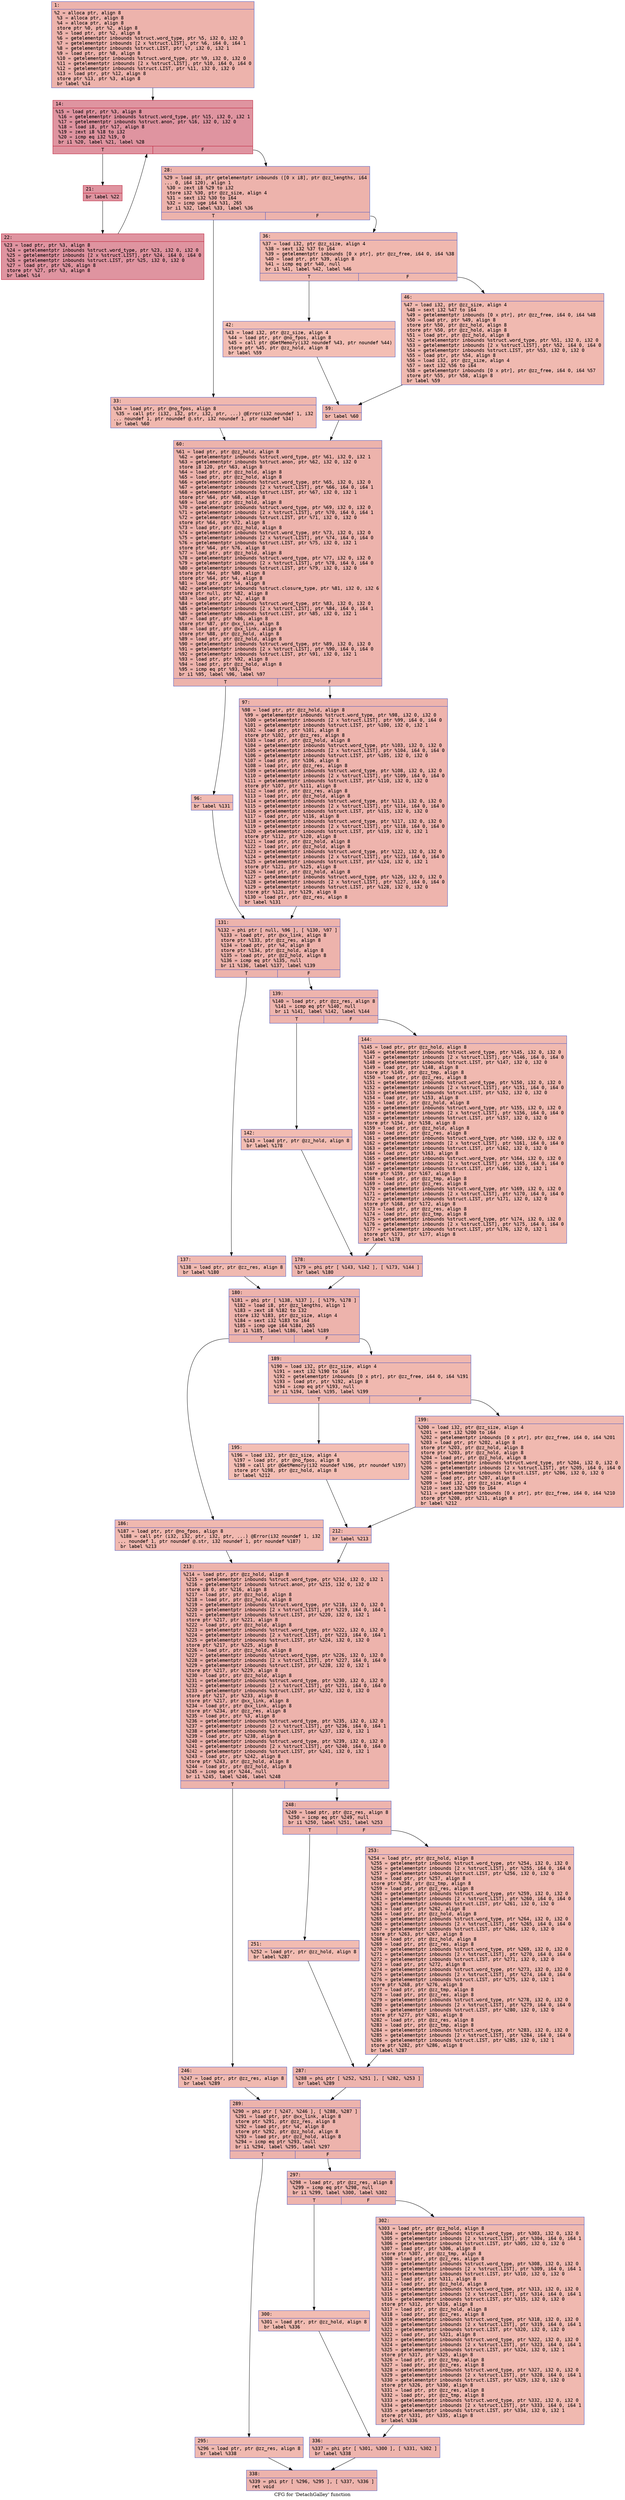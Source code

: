 digraph "CFG for 'DetachGalley' function" {
	label="CFG for 'DetachGalley' function";

	Node0x600003a6e170 [shape=record,color="#3d50c3ff", style=filled, fillcolor="#d6524470" fontname="Courier",label="{1:\l|  %2 = alloca ptr, align 8\l  %3 = alloca ptr, align 8\l  %4 = alloca ptr, align 8\l  store ptr %0, ptr %2, align 8\l  %5 = load ptr, ptr %2, align 8\l  %6 = getelementptr inbounds %struct.word_type, ptr %5, i32 0, i32 0\l  %7 = getelementptr inbounds [2 x %struct.LIST], ptr %6, i64 0, i64 1\l  %8 = getelementptr inbounds %struct.LIST, ptr %7, i32 0, i32 1\l  %9 = load ptr, ptr %8, align 8\l  %10 = getelementptr inbounds %struct.word_type, ptr %9, i32 0, i32 0\l  %11 = getelementptr inbounds [2 x %struct.LIST], ptr %10, i64 0, i64 0\l  %12 = getelementptr inbounds %struct.LIST, ptr %11, i32 0, i32 0\l  %13 = load ptr, ptr %12, align 8\l  store ptr %13, ptr %3, align 8\l  br label %14\l}"];
	Node0x600003a6e170 -> Node0x600003a6e1c0[tooltip="1 -> 14\nProbability 100.00%" ];
	Node0x600003a6e1c0 [shape=record,color="#b70d28ff", style=filled, fillcolor="#b70d2870" fontname="Courier",label="{14:\l|  %15 = load ptr, ptr %3, align 8\l  %16 = getelementptr inbounds %struct.word_type, ptr %15, i32 0, i32 1\l  %17 = getelementptr inbounds %struct.anon, ptr %16, i32 0, i32 0\l  %18 = load i8, ptr %17, align 8\l  %19 = zext i8 %18 to i32\l  %20 = icmp eq i32 %19, 0\l  br i1 %20, label %21, label %28\l|{<s0>T|<s1>F}}"];
	Node0x600003a6e1c0:s0 -> Node0x600003a6e210[tooltip="14 -> 21\nProbability 96.88%" ];
	Node0x600003a6e1c0:s1 -> Node0x600003a6e2b0[tooltip="14 -> 28\nProbability 3.12%" ];
	Node0x600003a6e210 [shape=record,color="#b70d28ff", style=filled, fillcolor="#b70d2870" fontname="Courier",label="{21:\l|  br label %22\l}"];
	Node0x600003a6e210 -> Node0x600003a6e260[tooltip="21 -> 22\nProbability 100.00%" ];
	Node0x600003a6e260 [shape=record,color="#b70d28ff", style=filled, fillcolor="#b70d2870" fontname="Courier",label="{22:\l|  %23 = load ptr, ptr %3, align 8\l  %24 = getelementptr inbounds %struct.word_type, ptr %23, i32 0, i32 0\l  %25 = getelementptr inbounds [2 x %struct.LIST], ptr %24, i64 0, i64 0\l  %26 = getelementptr inbounds %struct.LIST, ptr %25, i32 0, i32 0\l  %27 = load ptr, ptr %26, align 8\l  store ptr %27, ptr %3, align 8\l  br label %14\l}"];
	Node0x600003a6e260 -> Node0x600003a6e1c0[tooltip="22 -> 14\nProbability 100.00%" ];
	Node0x600003a6e2b0 [shape=record,color="#3d50c3ff", style=filled, fillcolor="#d6524470" fontname="Courier",label="{28:\l|  %29 = load i8, ptr getelementptr inbounds ([0 x i8], ptr @zz_lengths, i64\l... 0, i64 120), align 1\l  %30 = zext i8 %29 to i32\l  store i32 %30, ptr @zz_size, align 4\l  %31 = sext i32 %30 to i64\l  %32 = icmp uge i64 %31, 265\l  br i1 %32, label %33, label %36\l|{<s0>T|<s1>F}}"];
	Node0x600003a6e2b0:s0 -> Node0x600003a6e300[tooltip="28 -> 33\nProbability 50.00%" ];
	Node0x600003a6e2b0:s1 -> Node0x600003a6e350[tooltip="28 -> 36\nProbability 50.00%" ];
	Node0x600003a6e300 [shape=record,color="#3d50c3ff", style=filled, fillcolor="#dc5d4a70" fontname="Courier",label="{33:\l|  %34 = load ptr, ptr @no_fpos, align 8\l  %35 = call ptr (i32, i32, ptr, i32, ptr, ...) @Error(i32 noundef 1, i32\l... noundef 1, ptr noundef @.str, i32 noundef 1, ptr noundef %34)\l  br label %60\l}"];
	Node0x600003a6e300 -> Node0x600003a6e490[tooltip="33 -> 60\nProbability 100.00%" ];
	Node0x600003a6e350 [shape=record,color="#3d50c3ff", style=filled, fillcolor="#dc5d4a70" fontname="Courier",label="{36:\l|  %37 = load i32, ptr @zz_size, align 4\l  %38 = sext i32 %37 to i64\l  %39 = getelementptr inbounds [0 x ptr], ptr @zz_free, i64 0, i64 %38\l  %40 = load ptr, ptr %39, align 8\l  %41 = icmp eq ptr %40, null\l  br i1 %41, label %42, label %46\l|{<s0>T|<s1>F}}"];
	Node0x600003a6e350:s0 -> Node0x600003a6e3a0[tooltip="36 -> 42\nProbability 37.50%" ];
	Node0x600003a6e350:s1 -> Node0x600003a6e3f0[tooltip="36 -> 46\nProbability 62.50%" ];
	Node0x600003a6e3a0 [shape=record,color="#3d50c3ff", style=filled, fillcolor="#e36c5570" fontname="Courier",label="{42:\l|  %43 = load i32, ptr @zz_size, align 4\l  %44 = load ptr, ptr @no_fpos, align 8\l  %45 = call ptr @GetMemory(i32 noundef %43, ptr noundef %44)\l  store ptr %45, ptr @zz_hold, align 8\l  br label %59\l}"];
	Node0x600003a6e3a0 -> Node0x600003a6e440[tooltip="42 -> 59\nProbability 100.00%" ];
	Node0x600003a6e3f0 [shape=record,color="#3d50c3ff", style=filled, fillcolor="#de614d70" fontname="Courier",label="{46:\l|  %47 = load i32, ptr @zz_size, align 4\l  %48 = sext i32 %47 to i64\l  %49 = getelementptr inbounds [0 x ptr], ptr @zz_free, i64 0, i64 %48\l  %50 = load ptr, ptr %49, align 8\l  store ptr %50, ptr @zz_hold, align 8\l  store ptr %50, ptr @zz_hold, align 8\l  %51 = load ptr, ptr @zz_hold, align 8\l  %52 = getelementptr inbounds %struct.word_type, ptr %51, i32 0, i32 0\l  %53 = getelementptr inbounds [2 x %struct.LIST], ptr %52, i64 0, i64 0\l  %54 = getelementptr inbounds %struct.LIST, ptr %53, i32 0, i32 0\l  %55 = load ptr, ptr %54, align 8\l  %56 = load i32, ptr @zz_size, align 4\l  %57 = sext i32 %56 to i64\l  %58 = getelementptr inbounds [0 x ptr], ptr @zz_free, i64 0, i64 %57\l  store ptr %55, ptr %58, align 8\l  br label %59\l}"];
	Node0x600003a6e3f0 -> Node0x600003a6e440[tooltip="46 -> 59\nProbability 100.00%" ];
	Node0x600003a6e440 [shape=record,color="#3d50c3ff", style=filled, fillcolor="#dc5d4a70" fontname="Courier",label="{59:\l|  br label %60\l}"];
	Node0x600003a6e440 -> Node0x600003a6e490[tooltip="59 -> 60\nProbability 100.00%" ];
	Node0x600003a6e490 [shape=record,color="#3d50c3ff", style=filled, fillcolor="#d6524470" fontname="Courier",label="{60:\l|  %61 = load ptr, ptr @zz_hold, align 8\l  %62 = getelementptr inbounds %struct.word_type, ptr %61, i32 0, i32 1\l  %63 = getelementptr inbounds %struct.anon, ptr %62, i32 0, i32 0\l  store i8 120, ptr %63, align 8\l  %64 = load ptr, ptr @zz_hold, align 8\l  %65 = load ptr, ptr @zz_hold, align 8\l  %66 = getelementptr inbounds %struct.word_type, ptr %65, i32 0, i32 0\l  %67 = getelementptr inbounds [2 x %struct.LIST], ptr %66, i64 0, i64 1\l  %68 = getelementptr inbounds %struct.LIST, ptr %67, i32 0, i32 1\l  store ptr %64, ptr %68, align 8\l  %69 = load ptr, ptr @zz_hold, align 8\l  %70 = getelementptr inbounds %struct.word_type, ptr %69, i32 0, i32 0\l  %71 = getelementptr inbounds [2 x %struct.LIST], ptr %70, i64 0, i64 1\l  %72 = getelementptr inbounds %struct.LIST, ptr %71, i32 0, i32 0\l  store ptr %64, ptr %72, align 8\l  %73 = load ptr, ptr @zz_hold, align 8\l  %74 = getelementptr inbounds %struct.word_type, ptr %73, i32 0, i32 0\l  %75 = getelementptr inbounds [2 x %struct.LIST], ptr %74, i64 0, i64 0\l  %76 = getelementptr inbounds %struct.LIST, ptr %75, i32 0, i32 1\l  store ptr %64, ptr %76, align 8\l  %77 = load ptr, ptr @zz_hold, align 8\l  %78 = getelementptr inbounds %struct.word_type, ptr %77, i32 0, i32 0\l  %79 = getelementptr inbounds [2 x %struct.LIST], ptr %78, i64 0, i64 0\l  %80 = getelementptr inbounds %struct.LIST, ptr %79, i32 0, i32 0\l  store ptr %64, ptr %80, align 8\l  store ptr %64, ptr %4, align 8\l  %81 = load ptr, ptr %4, align 8\l  %82 = getelementptr inbounds %struct.closure_type, ptr %81, i32 0, i32 6\l  store ptr null, ptr %82, align 8\l  %83 = load ptr, ptr %2, align 8\l  %84 = getelementptr inbounds %struct.word_type, ptr %83, i32 0, i32 0\l  %85 = getelementptr inbounds [2 x %struct.LIST], ptr %84, i64 0, i64 1\l  %86 = getelementptr inbounds %struct.LIST, ptr %85, i32 0, i32 1\l  %87 = load ptr, ptr %86, align 8\l  store ptr %87, ptr @xx_link, align 8\l  %88 = load ptr, ptr @xx_link, align 8\l  store ptr %88, ptr @zz_hold, align 8\l  %89 = load ptr, ptr @zz_hold, align 8\l  %90 = getelementptr inbounds %struct.word_type, ptr %89, i32 0, i32 0\l  %91 = getelementptr inbounds [2 x %struct.LIST], ptr %90, i64 0, i64 0\l  %92 = getelementptr inbounds %struct.LIST, ptr %91, i32 0, i32 1\l  %93 = load ptr, ptr %92, align 8\l  %94 = load ptr, ptr @zz_hold, align 8\l  %95 = icmp eq ptr %93, %94\l  br i1 %95, label %96, label %97\l|{<s0>T|<s1>F}}"];
	Node0x600003a6e490:s0 -> Node0x600003a6e4e0[tooltip="60 -> 96\nProbability 37.50%" ];
	Node0x600003a6e490:s1 -> Node0x600003a6e530[tooltip="60 -> 97\nProbability 62.50%" ];
	Node0x600003a6e4e0 [shape=record,color="#3d50c3ff", style=filled, fillcolor="#de614d70" fontname="Courier",label="{96:\l|  br label %131\l}"];
	Node0x600003a6e4e0 -> Node0x600003a6e580[tooltip="96 -> 131\nProbability 100.00%" ];
	Node0x600003a6e530 [shape=record,color="#3d50c3ff", style=filled, fillcolor="#d8564670" fontname="Courier",label="{97:\l|  %98 = load ptr, ptr @zz_hold, align 8\l  %99 = getelementptr inbounds %struct.word_type, ptr %98, i32 0, i32 0\l  %100 = getelementptr inbounds [2 x %struct.LIST], ptr %99, i64 0, i64 0\l  %101 = getelementptr inbounds %struct.LIST, ptr %100, i32 0, i32 1\l  %102 = load ptr, ptr %101, align 8\l  store ptr %102, ptr @zz_res, align 8\l  %103 = load ptr, ptr @zz_hold, align 8\l  %104 = getelementptr inbounds %struct.word_type, ptr %103, i32 0, i32 0\l  %105 = getelementptr inbounds [2 x %struct.LIST], ptr %104, i64 0, i64 0\l  %106 = getelementptr inbounds %struct.LIST, ptr %105, i32 0, i32 0\l  %107 = load ptr, ptr %106, align 8\l  %108 = load ptr, ptr @zz_res, align 8\l  %109 = getelementptr inbounds %struct.word_type, ptr %108, i32 0, i32 0\l  %110 = getelementptr inbounds [2 x %struct.LIST], ptr %109, i64 0, i64 0\l  %111 = getelementptr inbounds %struct.LIST, ptr %110, i32 0, i32 0\l  store ptr %107, ptr %111, align 8\l  %112 = load ptr, ptr @zz_res, align 8\l  %113 = load ptr, ptr @zz_hold, align 8\l  %114 = getelementptr inbounds %struct.word_type, ptr %113, i32 0, i32 0\l  %115 = getelementptr inbounds [2 x %struct.LIST], ptr %114, i64 0, i64 0\l  %116 = getelementptr inbounds %struct.LIST, ptr %115, i32 0, i32 0\l  %117 = load ptr, ptr %116, align 8\l  %118 = getelementptr inbounds %struct.word_type, ptr %117, i32 0, i32 0\l  %119 = getelementptr inbounds [2 x %struct.LIST], ptr %118, i64 0, i64 0\l  %120 = getelementptr inbounds %struct.LIST, ptr %119, i32 0, i32 1\l  store ptr %112, ptr %120, align 8\l  %121 = load ptr, ptr @zz_hold, align 8\l  %122 = load ptr, ptr @zz_hold, align 8\l  %123 = getelementptr inbounds %struct.word_type, ptr %122, i32 0, i32 0\l  %124 = getelementptr inbounds [2 x %struct.LIST], ptr %123, i64 0, i64 0\l  %125 = getelementptr inbounds %struct.LIST, ptr %124, i32 0, i32 1\l  store ptr %121, ptr %125, align 8\l  %126 = load ptr, ptr @zz_hold, align 8\l  %127 = getelementptr inbounds %struct.word_type, ptr %126, i32 0, i32 0\l  %128 = getelementptr inbounds [2 x %struct.LIST], ptr %127, i64 0, i64 0\l  %129 = getelementptr inbounds %struct.LIST, ptr %128, i32 0, i32 0\l  store ptr %121, ptr %129, align 8\l  %130 = load ptr, ptr @zz_res, align 8\l  br label %131\l}"];
	Node0x600003a6e530 -> Node0x600003a6e580[tooltip="97 -> 131\nProbability 100.00%" ];
	Node0x600003a6e580 [shape=record,color="#3d50c3ff", style=filled, fillcolor="#d6524470" fontname="Courier",label="{131:\l|  %132 = phi ptr [ null, %96 ], [ %130, %97 ]\l  %133 = load ptr, ptr @xx_link, align 8\l  store ptr %133, ptr @zz_res, align 8\l  %134 = load ptr, ptr %4, align 8\l  store ptr %134, ptr @zz_hold, align 8\l  %135 = load ptr, ptr @zz_hold, align 8\l  %136 = icmp eq ptr %135, null\l  br i1 %136, label %137, label %139\l|{<s0>T|<s1>F}}"];
	Node0x600003a6e580:s0 -> Node0x600003a6e5d0[tooltip="131 -> 137\nProbability 37.50%" ];
	Node0x600003a6e580:s1 -> Node0x600003a6e620[tooltip="131 -> 139\nProbability 62.50%" ];
	Node0x600003a6e5d0 [shape=record,color="#3d50c3ff", style=filled, fillcolor="#de614d70" fontname="Courier",label="{137:\l|  %138 = load ptr, ptr @zz_res, align 8\l  br label %180\l}"];
	Node0x600003a6e5d0 -> Node0x600003a6e760[tooltip="137 -> 180\nProbability 100.00%" ];
	Node0x600003a6e620 [shape=record,color="#3d50c3ff", style=filled, fillcolor="#d8564670" fontname="Courier",label="{139:\l|  %140 = load ptr, ptr @zz_res, align 8\l  %141 = icmp eq ptr %140, null\l  br i1 %141, label %142, label %144\l|{<s0>T|<s1>F}}"];
	Node0x600003a6e620:s0 -> Node0x600003a6e670[tooltip="139 -> 142\nProbability 37.50%" ];
	Node0x600003a6e620:s1 -> Node0x600003a6e6c0[tooltip="139 -> 144\nProbability 62.50%" ];
	Node0x600003a6e670 [shape=record,color="#3d50c3ff", style=filled, fillcolor="#e1675170" fontname="Courier",label="{142:\l|  %143 = load ptr, ptr @zz_hold, align 8\l  br label %178\l}"];
	Node0x600003a6e670 -> Node0x600003a6e710[tooltip="142 -> 178\nProbability 100.00%" ];
	Node0x600003a6e6c0 [shape=record,color="#3d50c3ff", style=filled, fillcolor="#de614d70" fontname="Courier",label="{144:\l|  %145 = load ptr, ptr @zz_hold, align 8\l  %146 = getelementptr inbounds %struct.word_type, ptr %145, i32 0, i32 0\l  %147 = getelementptr inbounds [2 x %struct.LIST], ptr %146, i64 0, i64 0\l  %148 = getelementptr inbounds %struct.LIST, ptr %147, i32 0, i32 0\l  %149 = load ptr, ptr %148, align 8\l  store ptr %149, ptr @zz_tmp, align 8\l  %150 = load ptr, ptr @zz_res, align 8\l  %151 = getelementptr inbounds %struct.word_type, ptr %150, i32 0, i32 0\l  %152 = getelementptr inbounds [2 x %struct.LIST], ptr %151, i64 0, i64 0\l  %153 = getelementptr inbounds %struct.LIST, ptr %152, i32 0, i32 0\l  %154 = load ptr, ptr %153, align 8\l  %155 = load ptr, ptr @zz_hold, align 8\l  %156 = getelementptr inbounds %struct.word_type, ptr %155, i32 0, i32 0\l  %157 = getelementptr inbounds [2 x %struct.LIST], ptr %156, i64 0, i64 0\l  %158 = getelementptr inbounds %struct.LIST, ptr %157, i32 0, i32 0\l  store ptr %154, ptr %158, align 8\l  %159 = load ptr, ptr @zz_hold, align 8\l  %160 = load ptr, ptr @zz_res, align 8\l  %161 = getelementptr inbounds %struct.word_type, ptr %160, i32 0, i32 0\l  %162 = getelementptr inbounds [2 x %struct.LIST], ptr %161, i64 0, i64 0\l  %163 = getelementptr inbounds %struct.LIST, ptr %162, i32 0, i32 0\l  %164 = load ptr, ptr %163, align 8\l  %165 = getelementptr inbounds %struct.word_type, ptr %164, i32 0, i32 0\l  %166 = getelementptr inbounds [2 x %struct.LIST], ptr %165, i64 0, i64 0\l  %167 = getelementptr inbounds %struct.LIST, ptr %166, i32 0, i32 1\l  store ptr %159, ptr %167, align 8\l  %168 = load ptr, ptr @zz_tmp, align 8\l  %169 = load ptr, ptr @zz_res, align 8\l  %170 = getelementptr inbounds %struct.word_type, ptr %169, i32 0, i32 0\l  %171 = getelementptr inbounds [2 x %struct.LIST], ptr %170, i64 0, i64 0\l  %172 = getelementptr inbounds %struct.LIST, ptr %171, i32 0, i32 0\l  store ptr %168, ptr %172, align 8\l  %173 = load ptr, ptr @zz_res, align 8\l  %174 = load ptr, ptr @zz_tmp, align 8\l  %175 = getelementptr inbounds %struct.word_type, ptr %174, i32 0, i32 0\l  %176 = getelementptr inbounds [2 x %struct.LIST], ptr %175, i64 0, i64 0\l  %177 = getelementptr inbounds %struct.LIST, ptr %176, i32 0, i32 1\l  store ptr %173, ptr %177, align 8\l  br label %178\l}"];
	Node0x600003a6e6c0 -> Node0x600003a6e710[tooltip="144 -> 178\nProbability 100.00%" ];
	Node0x600003a6e710 [shape=record,color="#3d50c3ff", style=filled, fillcolor="#d8564670" fontname="Courier",label="{178:\l|  %179 = phi ptr [ %143, %142 ], [ %173, %144 ]\l  br label %180\l}"];
	Node0x600003a6e710 -> Node0x600003a6e760[tooltip="178 -> 180\nProbability 100.00%" ];
	Node0x600003a6e760 [shape=record,color="#3d50c3ff", style=filled, fillcolor="#d6524470" fontname="Courier",label="{180:\l|  %181 = phi ptr [ %138, %137 ], [ %179, %178 ]\l  %182 = load i8, ptr @zz_lengths, align 1\l  %183 = zext i8 %182 to i32\l  store i32 %183, ptr @zz_size, align 4\l  %184 = sext i32 %183 to i64\l  %185 = icmp uge i64 %184, 265\l  br i1 %185, label %186, label %189\l|{<s0>T|<s1>F}}"];
	Node0x600003a6e760:s0 -> Node0x600003a6e7b0[tooltip="180 -> 186\nProbability 50.00%" ];
	Node0x600003a6e760:s1 -> Node0x600003a6e800[tooltip="180 -> 189\nProbability 50.00%" ];
	Node0x600003a6e7b0 [shape=record,color="#3d50c3ff", style=filled, fillcolor="#dc5d4a70" fontname="Courier",label="{186:\l|  %187 = load ptr, ptr @no_fpos, align 8\l  %188 = call ptr (i32, i32, ptr, i32, ptr, ...) @Error(i32 noundef 1, i32\l... noundef 1, ptr noundef @.str, i32 noundef 1, ptr noundef %187)\l  br label %213\l}"];
	Node0x600003a6e7b0 -> Node0x600003a6e940[tooltip="186 -> 213\nProbability 100.00%" ];
	Node0x600003a6e800 [shape=record,color="#3d50c3ff", style=filled, fillcolor="#dc5d4a70" fontname="Courier",label="{189:\l|  %190 = load i32, ptr @zz_size, align 4\l  %191 = sext i32 %190 to i64\l  %192 = getelementptr inbounds [0 x ptr], ptr @zz_free, i64 0, i64 %191\l  %193 = load ptr, ptr %192, align 8\l  %194 = icmp eq ptr %193, null\l  br i1 %194, label %195, label %199\l|{<s0>T|<s1>F}}"];
	Node0x600003a6e800:s0 -> Node0x600003a6e850[tooltip="189 -> 195\nProbability 37.50%" ];
	Node0x600003a6e800:s1 -> Node0x600003a6e8a0[tooltip="189 -> 199\nProbability 62.50%" ];
	Node0x600003a6e850 [shape=record,color="#3d50c3ff", style=filled, fillcolor="#e36c5570" fontname="Courier",label="{195:\l|  %196 = load i32, ptr @zz_size, align 4\l  %197 = load ptr, ptr @no_fpos, align 8\l  %198 = call ptr @GetMemory(i32 noundef %196, ptr noundef %197)\l  store ptr %198, ptr @zz_hold, align 8\l  br label %212\l}"];
	Node0x600003a6e850 -> Node0x600003a6e8f0[tooltip="195 -> 212\nProbability 100.00%" ];
	Node0x600003a6e8a0 [shape=record,color="#3d50c3ff", style=filled, fillcolor="#de614d70" fontname="Courier",label="{199:\l|  %200 = load i32, ptr @zz_size, align 4\l  %201 = sext i32 %200 to i64\l  %202 = getelementptr inbounds [0 x ptr], ptr @zz_free, i64 0, i64 %201\l  %203 = load ptr, ptr %202, align 8\l  store ptr %203, ptr @zz_hold, align 8\l  store ptr %203, ptr @zz_hold, align 8\l  %204 = load ptr, ptr @zz_hold, align 8\l  %205 = getelementptr inbounds %struct.word_type, ptr %204, i32 0, i32 0\l  %206 = getelementptr inbounds [2 x %struct.LIST], ptr %205, i64 0, i64 0\l  %207 = getelementptr inbounds %struct.LIST, ptr %206, i32 0, i32 0\l  %208 = load ptr, ptr %207, align 8\l  %209 = load i32, ptr @zz_size, align 4\l  %210 = sext i32 %209 to i64\l  %211 = getelementptr inbounds [0 x ptr], ptr @zz_free, i64 0, i64 %210\l  store ptr %208, ptr %211, align 8\l  br label %212\l}"];
	Node0x600003a6e8a0 -> Node0x600003a6e8f0[tooltip="199 -> 212\nProbability 100.00%" ];
	Node0x600003a6e8f0 [shape=record,color="#3d50c3ff", style=filled, fillcolor="#dc5d4a70" fontname="Courier",label="{212:\l|  br label %213\l}"];
	Node0x600003a6e8f0 -> Node0x600003a6e940[tooltip="212 -> 213\nProbability 100.00%" ];
	Node0x600003a6e940 [shape=record,color="#3d50c3ff", style=filled, fillcolor="#d6524470" fontname="Courier",label="{213:\l|  %214 = load ptr, ptr @zz_hold, align 8\l  %215 = getelementptr inbounds %struct.word_type, ptr %214, i32 0, i32 1\l  %216 = getelementptr inbounds %struct.anon, ptr %215, i32 0, i32 0\l  store i8 0, ptr %216, align 8\l  %217 = load ptr, ptr @zz_hold, align 8\l  %218 = load ptr, ptr @zz_hold, align 8\l  %219 = getelementptr inbounds %struct.word_type, ptr %218, i32 0, i32 0\l  %220 = getelementptr inbounds [2 x %struct.LIST], ptr %219, i64 0, i64 1\l  %221 = getelementptr inbounds %struct.LIST, ptr %220, i32 0, i32 1\l  store ptr %217, ptr %221, align 8\l  %222 = load ptr, ptr @zz_hold, align 8\l  %223 = getelementptr inbounds %struct.word_type, ptr %222, i32 0, i32 0\l  %224 = getelementptr inbounds [2 x %struct.LIST], ptr %223, i64 0, i64 1\l  %225 = getelementptr inbounds %struct.LIST, ptr %224, i32 0, i32 0\l  store ptr %217, ptr %225, align 8\l  %226 = load ptr, ptr @zz_hold, align 8\l  %227 = getelementptr inbounds %struct.word_type, ptr %226, i32 0, i32 0\l  %228 = getelementptr inbounds [2 x %struct.LIST], ptr %227, i64 0, i64 0\l  %229 = getelementptr inbounds %struct.LIST, ptr %228, i32 0, i32 1\l  store ptr %217, ptr %229, align 8\l  %230 = load ptr, ptr @zz_hold, align 8\l  %231 = getelementptr inbounds %struct.word_type, ptr %230, i32 0, i32 0\l  %232 = getelementptr inbounds [2 x %struct.LIST], ptr %231, i64 0, i64 0\l  %233 = getelementptr inbounds %struct.LIST, ptr %232, i32 0, i32 0\l  store ptr %217, ptr %233, align 8\l  store ptr %217, ptr @xx_link, align 8\l  %234 = load ptr, ptr @xx_link, align 8\l  store ptr %234, ptr @zz_res, align 8\l  %235 = load ptr, ptr %3, align 8\l  %236 = getelementptr inbounds %struct.word_type, ptr %235, i32 0, i32 0\l  %237 = getelementptr inbounds [2 x %struct.LIST], ptr %236, i64 0, i64 1\l  %238 = getelementptr inbounds %struct.LIST, ptr %237, i32 0, i32 1\l  %239 = load ptr, ptr %238, align 8\l  %240 = getelementptr inbounds %struct.word_type, ptr %239, i32 0, i32 0\l  %241 = getelementptr inbounds [2 x %struct.LIST], ptr %240, i64 0, i64 0\l  %242 = getelementptr inbounds %struct.LIST, ptr %241, i32 0, i32 1\l  %243 = load ptr, ptr %242, align 8\l  store ptr %243, ptr @zz_hold, align 8\l  %244 = load ptr, ptr @zz_hold, align 8\l  %245 = icmp eq ptr %244, null\l  br i1 %245, label %246, label %248\l|{<s0>T|<s1>F}}"];
	Node0x600003a6e940:s0 -> Node0x600003a6e990[tooltip="213 -> 246\nProbability 37.50%" ];
	Node0x600003a6e940:s1 -> Node0x600003a6e9e0[tooltip="213 -> 248\nProbability 62.50%" ];
	Node0x600003a6e990 [shape=record,color="#3d50c3ff", style=filled, fillcolor="#de614d70" fontname="Courier",label="{246:\l|  %247 = load ptr, ptr @zz_res, align 8\l  br label %289\l}"];
	Node0x600003a6e990 -> Node0x600003a6eb20[tooltip="246 -> 289\nProbability 100.00%" ];
	Node0x600003a6e9e0 [shape=record,color="#3d50c3ff", style=filled, fillcolor="#d8564670" fontname="Courier",label="{248:\l|  %249 = load ptr, ptr @zz_res, align 8\l  %250 = icmp eq ptr %249, null\l  br i1 %250, label %251, label %253\l|{<s0>T|<s1>F}}"];
	Node0x600003a6e9e0:s0 -> Node0x600003a6ea30[tooltip="248 -> 251\nProbability 37.50%" ];
	Node0x600003a6e9e0:s1 -> Node0x600003a6ea80[tooltip="248 -> 253\nProbability 62.50%" ];
	Node0x600003a6ea30 [shape=record,color="#3d50c3ff", style=filled, fillcolor="#e1675170" fontname="Courier",label="{251:\l|  %252 = load ptr, ptr @zz_hold, align 8\l  br label %287\l}"];
	Node0x600003a6ea30 -> Node0x600003a6ead0[tooltip="251 -> 287\nProbability 100.00%" ];
	Node0x600003a6ea80 [shape=record,color="#3d50c3ff", style=filled, fillcolor="#de614d70" fontname="Courier",label="{253:\l|  %254 = load ptr, ptr @zz_hold, align 8\l  %255 = getelementptr inbounds %struct.word_type, ptr %254, i32 0, i32 0\l  %256 = getelementptr inbounds [2 x %struct.LIST], ptr %255, i64 0, i64 0\l  %257 = getelementptr inbounds %struct.LIST, ptr %256, i32 0, i32 0\l  %258 = load ptr, ptr %257, align 8\l  store ptr %258, ptr @zz_tmp, align 8\l  %259 = load ptr, ptr @zz_res, align 8\l  %260 = getelementptr inbounds %struct.word_type, ptr %259, i32 0, i32 0\l  %261 = getelementptr inbounds [2 x %struct.LIST], ptr %260, i64 0, i64 0\l  %262 = getelementptr inbounds %struct.LIST, ptr %261, i32 0, i32 0\l  %263 = load ptr, ptr %262, align 8\l  %264 = load ptr, ptr @zz_hold, align 8\l  %265 = getelementptr inbounds %struct.word_type, ptr %264, i32 0, i32 0\l  %266 = getelementptr inbounds [2 x %struct.LIST], ptr %265, i64 0, i64 0\l  %267 = getelementptr inbounds %struct.LIST, ptr %266, i32 0, i32 0\l  store ptr %263, ptr %267, align 8\l  %268 = load ptr, ptr @zz_hold, align 8\l  %269 = load ptr, ptr @zz_res, align 8\l  %270 = getelementptr inbounds %struct.word_type, ptr %269, i32 0, i32 0\l  %271 = getelementptr inbounds [2 x %struct.LIST], ptr %270, i64 0, i64 0\l  %272 = getelementptr inbounds %struct.LIST, ptr %271, i32 0, i32 0\l  %273 = load ptr, ptr %272, align 8\l  %274 = getelementptr inbounds %struct.word_type, ptr %273, i32 0, i32 0\l  %275 = getelementptr inbounds [2 x %struct.LIST], ptr %274, i64 0, i64 0\l  %276 = getelementptr inbounds %struct.LIST, ptr %275, i32 0, i32 1\l  store ptr %268, ptr %276, align 8\l  %277 = load ptr, ptr @zz_tmp, align 8\l  %278 = load ptr, ptr @zz_res, align 8\l  %279 = getelementptr inbounds %struct.word_type, ptr %278, i32 0, i32 0\l  %280 = getelementptr inbounds [2 x %struct.LIST], ptr %279, i64 0, i64 0\l  %281 = getelementptr inbounds %struct.LIST, ptr %280, i32 0, i32 0\l  store ptr %277, ptr %281, align 8\l  %282 = load ptr, ptr @zz_res, align 8\l  %283 = load ptr, ptr @zz_tmp, align 8\l  %284 = getelementptr inbounds %struct.word_type, ptr %283, i32 0, i32 0\l  %285 = getelementptr inbounds [2 x %struct.LIST], ptr %284, i64 0, i64 0\l  %286 = getelementptr inbounds %struct.LIST, ptr %285, i32 0, i32 1\l  store ptr %282, ptr %286, align 8\l  br label %287\l}"];
	Node0x600003a6ea80 -> Node0x600003a6ead0[tooltip="253 -> 287\nProbability 100.00%" ];
	Node0x600003a6ead0 [shape=record,color="#3d50c3ff", style=filled, fillcolor="#d8564670" fontname="Courier",label="{287:\l|  %288 = phi ptr [ %252, %251 ], [ %282, %253 ]\l  br label %289\l}"];
	Node0x600003a6ead0 -> Node0x600003a6eb20[tooltip="287 -> 289\nProbability 100.00%" ];
	Node0x600003a6eb20 [shape=record,color="#3d50c3ff", style=filled, fillcolor="#d6524470" fontname="Courier",label="{289:\l|  %290 = phi ptr [ %247, %246 ], [ %288, %287 ]\l  %291 = load ptr, ptr @xx_link, align 8\l  store ptr %291, ptr @zz_res, align 8\l  %292 = load ptr, ptr %4, align 8\l  store ptr %292, ptr @zz_hold, align 8\l  %293 = load ptr, ptr @zz_hold, align 8\l  %294 = icmp eq ptr %293, null\l  br i1 %294, label %295, label %297\l|{<s0>T|<s1>F}}"];
	Node0x600003a6eb20:s0 -> Node0x600003a6eb70[tooltip="289 -> 295\nProbability 37.50%" ];
	Node0x600003a6eb20:s1 -> Node0x600003a6ebc0[tooltip="289 -> 297\nProbability 62.50%" ];
	Node0x600003a6eb70 [shape=record,color="#3d50c3ff", style=filled, fillcolor="#de614d70" fontname="Courier",label="{295:\l|  %296 = load ptr, ptr @zz_res, align 8\l  br label %338\l}"];
	Node0x600003a6eb70 -> Node0x600003a6ed00[tooltip="295 -> 338\nProbability 100.00%" ];
	Node0x600003a6ebc0 [shape=record,color="#3d50c3ff", style=filled, fillcolor="#d8564670" fontname="Courier",label="{297:\l|  %298 = load ptr, ptr @zz_res, align 8\l  %299 = icmp eq ptr %298, null\l  br i1 %299, label %300, label %302\l|{<s0>T|<s1>F}}"];
	Node0x600003a6ebc0:s0 -> Node0x600003a6ec10[tooltip="297 -> 300\nProbability 37.50%" ];
	Node0x600003a6ebc0:s1 -> Node0x600003a6ec60[tooltip="297 -> 302\nProbability 62.50%" ];
	Node0x600003a6ec10 [shape=record,color="#3d50c3ff", style=filled, fillcolor="#e1675170" fontname="Courier",label="{300:\l|  %301 = load ptr, ptr @zz_hold, align 8\l  br label %336\l}"];
	Node0x600003a6ec10 -> Node0x600003a6ecb0[tooltip="300 -> 336\nProbability 100.00%" ];
	Node0x600003a6ec60 [shape=record,color="#3d50c3ff", style=filled, fillcolor="#de614d70" fontname="Courier",label="{302:\l|  %303 = load ptr, ptr @zz_hold, align 8\l  %304 = getelementptr inbounds %struct.word_type, ptr %303, i32 0, i32 0\l  %305 = getelementptr inbounds [2 x %struct.LIST], ptr %304, i64 0, i64 1\l  %306 = getelementptr inbounds %struct.LIST, ptr %305, i32 0, i32 0\l  %307 = load ptr, ptr %306, align 8\l  store ptr %307, ptr @zz_tmp, align 8\l  %308 = load ptr, ptr @zz_res, align 8\l  %309 = getelementptr inbounds %struct.word_type, ptr %308, i32 0, i32 0\l  %310 = getelementptr inbounds [2 x %struct.LIST], ptr %309, i64 0, i64 1\l  %311 = getelementptr inbounds %struct.LIST, ptr %310, i32 0, i32 0\l  %312 = load ptr, ptr %311, align 8\l  %313 = load ptr, ptr @zz_hold, align 8\l  %314 = getelementptr inbounds %struct.word_type, ptr %313, i32 0, i32 0\l  %315 = getelementptr inbounds [2 x %struct.LIST], ptr %314, i64 0, i64 1\l  %316 = getelementptr inbounds %struct.LIST, ptr %315, i32 0, i32 0\l  store ptr %312, ptr %316, align 8\l  %317 = load ptr, ptr @zz_hold, align 8\l  %318 = load ptr, ptr @zz_res, align 8\l  %319 = getelementptr inbounds %struct.word_type, ptr %318, i32 0, i32 0\l  %320 = getelementptr inbounds [2 x %struct.LIST], ptr %319, i64 0, i64 1\l  %321 = getelementptr inbounds %struct.LIST, ptr %320, i32 0, i32 0\l  %322 = load ptr, ptr %321, align 8\l  %323 = getelementptr inbounds %struct.word_type, ptr %322, i32 0, i32 0\l  %324 = getelementptr inbounds [2 x %struct.LIST], ptr %323, i64 0, i64 1\l  %325 = getelementptr inbounds %struct.LIST, ptr %324, i32 0, i32 1\l  store ptr %317, ptr %325, align 8\l  %326 = load ptr, ptr @zz_tmp, align 8\l  %327 = load ptr, ptr @zz_res, align 8\l  %328 = getelementptr inbounds %struct.word_type, ptr %327, i32 0, i32 0\l  %329 = getelementptr inbounds [2 x %struct.LIST], ptr %328, i64 0, i64 1\l  %330 = getelementptr inbounds %struct.LIST, ptr %329, i32 0, i32 0\l  store ptr %326, ptr %330, align 8\l  %331 = load ptr, ptr @zz_res, align 8\l  %332 = load ptr, ptr @zz_tmp, align 8\l  %333 = getelementptr inbounds %struct.word_type, ptr %332, i32 0, i32 0\l  %334 = getelementptr inbounds [2 x %struct.LIST], ptr %333, i64 0, i64 1\l  %335 = getelementptr inbounds %struct.LIST, ptr %334, i32 0, i32 1\l  store ptr %331, ptr %335, align 8\l  br label %336\l}"];
	Node0x600003a6ec60 -> Node0x600003a6ecb0[tooltip="302 -> 336\nProbability 100.00%" ];
	Node0x600003a6ecb0 [shape=record,color="#3d50c3ff", style=filled, fillcolor="#d8564670" fontname="Courier",label="{336:\l|  %337 = phi ptr [ %301, %300 ], [ %331, %302 ]\l  br label %338\l}"];
	Node0x600003a6ecb0 -> Node0x600003a6ed00[tooltip="336 -> 338\nProbability 100.00%" ];
	Node0x600003a6ed00 [shape=record,color="#3d50c3ff", style=filled, fillcolor="#d6524470" fontname="Courier",label="{338:\l|  %339 = phi ptr [ %296, %295 ], [ %337, %336 ]\l  ret void\l}"];
}
